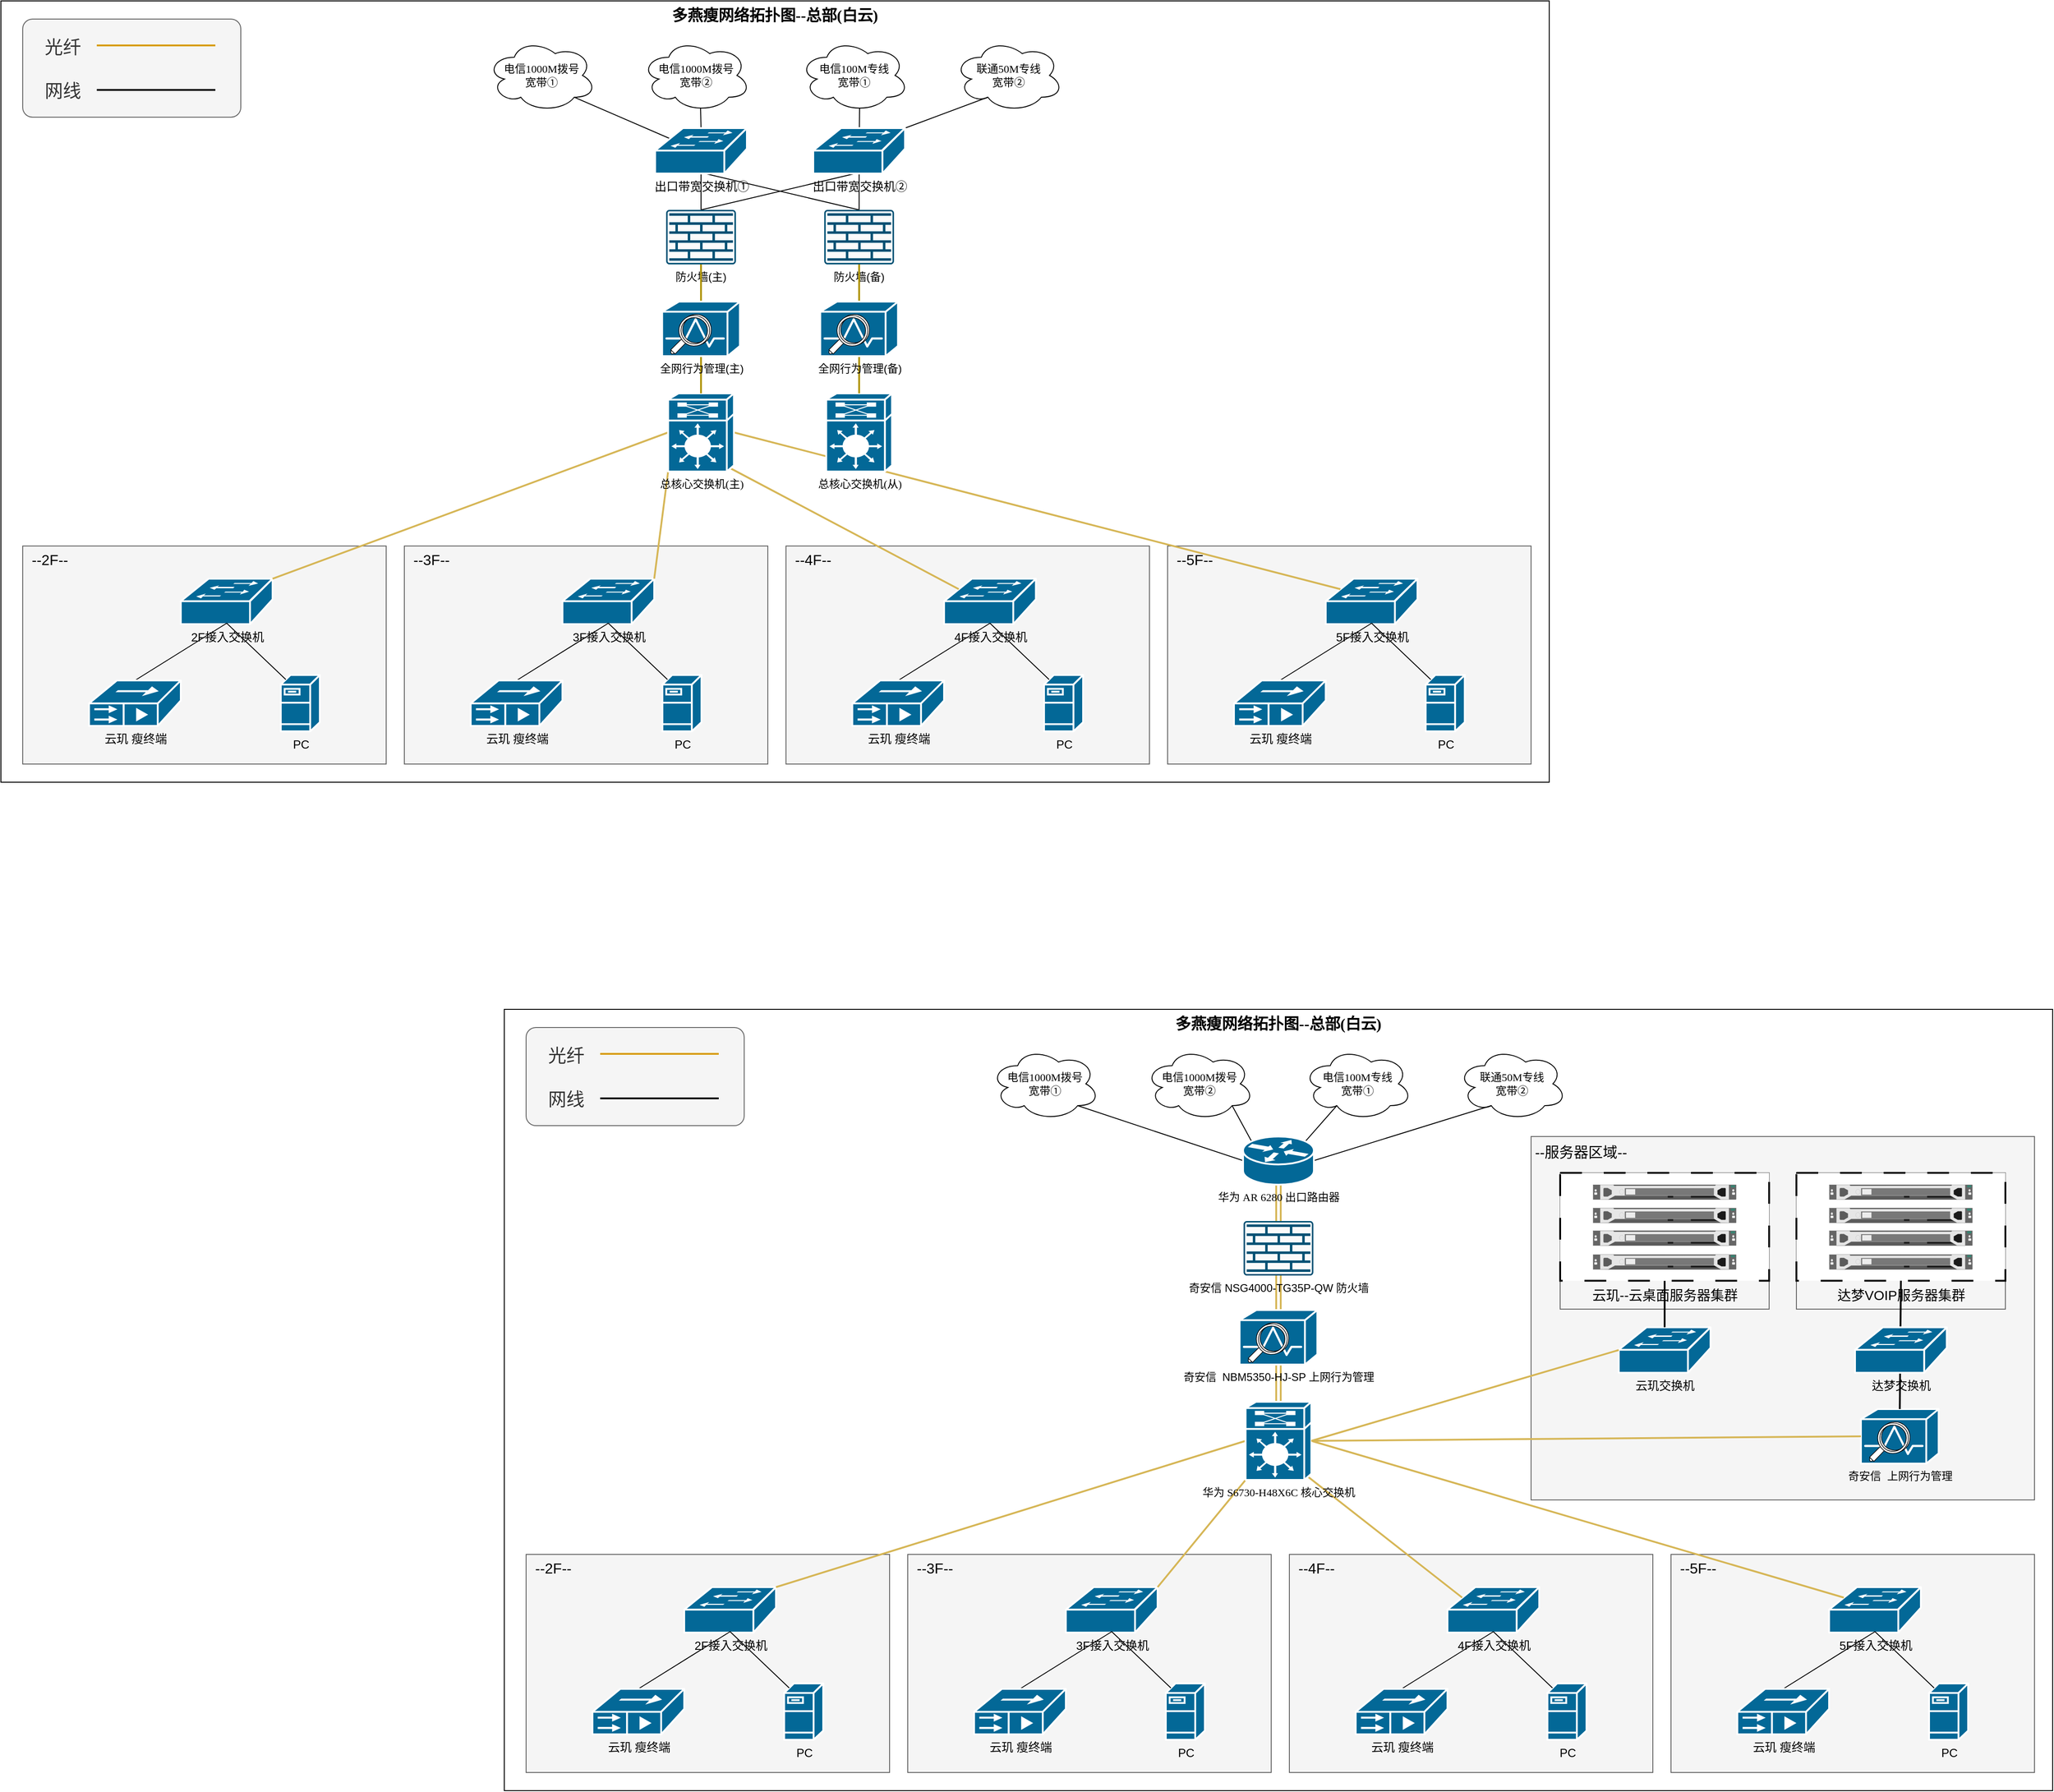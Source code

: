 <mxfile version="21.8.2" type="github">
  <diagram name="Page-1" id="c37626ed-c26b-45fb-9056-f9ebc6bb27b6">
    <mxGraphModel dx="1654" dy="700" grid="1" gridSize="10" guides="1" tooltips="1" connect="1" arrows="1" fold="1" page="1" pageScale="1" pageWidth="1100" pageHeight="850" background="none" math="0" shadow="0">
      <root>
        <mxCell id="0" />
        <mxCell id="1" parent="0" />
        <mxCell id="1c7a67bf8fd3230f-83" value="&lt;font style=&quot;font-size: 17px;&quot;&gt;多燕瘦网络拓扑图--总部(白云)&lt;/font&gt;" style="whiteSpace=wrap;html=1;rounded=0;shadow=0;comic=0;strokeWidth=1;fontFamily=Verdana;fontSize=14;verticalAlign=top;fontStyle=1;" parent="1" vertex="1">
          <mxGeometry x="506" y="50" width="1704" height="860" as="geometry" />
        </mxCell>
        <mxCell id="QDnWGc42BfGMvYn1_fHW-36" value="" style="group" parent="1" vertex="1" connectable="0">
          <mxGeometry x="530" y="650" width="400" height="240" as="geometry" />
        </mxCell>
        <mxCell id="QDnWGc42BfGMvYn1_fHW-24" value="" style="whiteSpace=wrap;html=1;fillColor=#f5f5f5;strokeColor=#666666;fontColor=#333333;" parent="QDnWGc42BfGMvYn1_fHW-36" vertex="1">
          <mxGeometry width="400" height="240" as="geometry" />
        </mxCell>
        <mxCell id="QDnWGc42BfGMvYn1_fHW-25" value="&lt;font style=&quot;font-size: 16px;&quot;&gt;--2F--&lt;/font&gt;" style="text;strokeColor=none;align=center;fillColor=none;html=1;verticalAlign=middle;whiteSpace=wrap;rounded=0;" parent="QDnWGc42BfGMvYn1_fHW-36" vertex="1">
          <mxGeometry width="60" height="30" as="geometry" />
        </mxCell>
        <mxCell id="QDnWGc42BfGMvYn1_fHW-35" value="" style="group" parent="QDnWGc42BfGMvYn1_fHW-36" vertex="1" connectable="0">
          <mxGeometry x="73" y="36" width="254" height="168" as="geometry" />
        </mxCell>
        <mxCell id="QDnWGc42BfGMvYn1_fHW-26" value="2F接入交换机" style="shape=mxgraph.cisco.switches.workgroup_switch;sketch=0;html=1;pointerEvents=1;dashed=0;fillColor=#036897;strokeColor=#ffffff;strokeWidth=2;verticalLabelPosition=bottom;verticalAlign=top;align=center;outlineConnect=0;fontSize=13;" parent="QDnWGc42BfGMvYn1_fHW-35" vertex="1">
          <mxGeometry x="101" width="101" height="50" as="geometry" />
        </mxCell>
        <mxCell id="QDnWGc42BfGMvYn1_fHW-34" style="rounded=0;orthogonalLoop=1;jettySize=auto;html=1;exitX=0.5;exitY=0;exitDx=0;exitDy=0;exitPerimeter=0;endArrow=none;endFill=0;entryX=0.5;entryY=0.98;entryDx=0;entryDy=0;entryPerimeter=0;" parent="QDnWGc42BfGMvYn1_fHW-35" source="QDnWGc42BfGMvYn1_fHW-27" target="QDnWGc42BfGMvYn1_fHW-26" edge="1">
          <mxGeometry relative="1" as="geometry" />
        </mxCell>
        <mxCell id="QDnWGc42BfGMvYn1_fHW-27" value="云玑 瘦终端" style="shape=mxgraph.cisco.misc.umg_series;sketch=0;html=1;pointerEvents=1;dashed=0;fillColor=#036897;strokeColor=#ffffff;strokeWidth=2;verticalLabelPosition=bottom;verticalAlign=top;align=center;outlineConnect=0;fontSize=13;" parent="QDnWGc42BfGMvYn1_fHW-35" vertex="1">
          <mxGeometry y="112" width="101" height="50" as="geometry" />
        </mxCell>
        <mxCell id="QDnWGc42BfGMvYn1_fHW-30" value="PC" style="shape=mxgraph.cisco.servers.fileserver;sketch=0;html=1;pointerEvents=1;dashed=0;fillColor=#036897;strokeColor=#ffffff;strokeWidth=2;verticalLabelPosition=bottom;verticalAlign=top;align=center;outlineConnect=0;fontSize=13;" parent="QDnWGc42BfGMvYn1_fHW-35" vertex="1">
          <mxGeometry x="211" y="106" width="43" height="62" as="geometry" />
        </mxCell>
        <mxCell id="QDnWGc42BfGMvYn1_fHW-33" value="" style="endArrow=none;html=1;rounded=0;entryX=0.5;entryY=0.98;entryDx=0;entryDy=0;entryPerimeter=0;exitX=0.13;exitY=0.08;exitDx=0;exitDy=0;exitPerimeter=0;" parent="QDnWGc42BfGMvYn1_fHW-35" source="QDnWGc42BfGMvYn1_fHW-30" target="QDnWGc42BfGMvYn1_fHW-26" edge="1">
          <mxGeometry width="50" height="50" relative="1" as="geometry">
            <mxPoint x="202" y="170" as="sourcePoint" />
            <mxPoint x="252" y="120" as="targetPoint" />
          </mxGeometry>
        </mxCell>
        <mxCell id="QDnWGc42BfGMvYn1_fHW-37" value="" style="group" parent="1" vertex="1" connectable="0">
          <mxGeometry x="950" y="650" width="400" height="240" as="geometry" />
        </mxCell>
        <mxCell id="QDnWGc42BfGMvYn1_fHW-38" value="" style="whiteSpace=wrap;html=1;fillColor=#f5f5f5;strokeColor=#666666;fontColor=#333333;" parent="QDnWGc42BfGMvYn1_fHW-37" vertex="1">
          <mxGeometry width="400" height="240" as="geometry" />
        </mxCell>
        <mxCell id="QDnWGc42BfGMvYn1_fHW-39" value="&lt;font style=&quot;font-size: 16px;&quot;&gt;--3F--&lt;/font&gt;" style="text;strokeColor=none;align=center;fillColor=none;html=1;verticalAlign=middle;whiteSpace=wrap;rounded=0;" parent="QDnWGc42BfGMvYn1_fHW-37" vertex="1">
          <mxGeometry width="60" height="30" as="geometry" />
        </mxCell>
        <mxCell id="QDnWGc42BfGMvYn1_fHW-40" value="" style="group" parent="QDnWGc42BfGMvYn1_fHW-37" vertex="1" connectable="0">
          <mxGeometry x="73" y="36" width="254" height="168" as="geometry" />
        </mxCell>
        <mxCell id="QDnWGc42BfGMvYn1_fHW-41" value="3F接入交换机" style="shape=mxgraph.cisco.switches.workgroup_switch;sketch=0;html=1;pointerEvents=1;dashed=0;fillColor=#036897;strokeColor=#ffffff;strokeWidth=2;verticalLabelPosition=bottom;verticalAlign=top;align=center;outlineConnect=0;fontSize=13;" parent="QDnWGc42BfGMvYn1_fHW-40" vertex="1">
          <mxGeometry x="101" width="101" height="50" as="geometry" />
        </mxCell>
        <mxCell id="QDnWGc42BfGMvYn1_fHW-42" style="rounded=0;orthogonalLoop=1;jettySize=auto;html=1;exitX=0.5;exitY=0;exitDx=0;exitDy=0;exitPerimeter=0;endArrow=none;endFill=0;entryX=0.5;entryY=0.98;entryDx=0;entryDy=0;entryPerimeter=0;" parent="QDnWGc42BfGMvYn1_fHW-40" source="QDnWGc42BfGMvYn1_fHW-43" target="QDnWGc42BfGMvYn1_fHW-41" edge="1">
          <mxGeometry relative="1" as="geometry" />
        </mxCell>
        <mxCell id="QDnWGc42BfGMvYn1_fHW-43" value="云玑 瘦终端" style="shape=mxgraph.cisco.misc.umg_series;sketch=0;html=1;pointerEvents=1;dashed=0;fillColor=#036897;strokeColor=#ffffff;strokeWidth=2;verticalLabelPosition=bottom;verticalAlign=top;align=center;outlineConnect=0;fontSize=13;" parent="QDnWGc42BfGMvYn1_fHW-40" vertex="1">
          <mxGeometry y="112" width="101" height="50" as="geometry" />
        </mxCell>
        <mxCell id="QDnWGc42BfGMvYn1_fHW-44" value="PC" style="shape=mxgraph.cisco.servers.fileserver;sketch=0;html=1;pointerEvents=1;dashed=0;fillColor=#036897;strokeColor=#ffffff;strokeWidth=2;verticalLabelPosition=bottom;verticalAlign=top;align=center;outlineConnect=0;fontSize=13;" parent="QDnWGc42BfGMvYn1_fHW-40" vertex="1">
          <mxGeometry x="211" y="106" width="43" height="62" as="geometry" />
        </mxCell>
        <mxCell id="QDnWGc42BfGMvYn1_fHW-45" value="" style="endArrow=none;html=1;rounded=0;entryX=0.5;entryY=0.98;entryDx=0;entryDy=0;entryPerimeter=0;exitX=0.13;exitY=0.08;exitDx=0;exitDy=0;exitPerimeter=0;" parent="QDnWGc42BfGMvYn1_fHW-40" source="QDnWGc42BfGMvYn1_fHW-44" target="QDnWGc42BfGMvYn1_fHW-41" edge="1">
          <mxGeometry width="50" height="50" relative="1" as="geometry">
            <mxPoint x="202" y="170" as="sourcePoint" />
            <mxPoint x="252" y="120" as="targetPoint" />
          </mxGeometry>
        </mxCell>
        <mxCell id="QDnWGc42BfGMvYn1_fHW-46" value="" style="group" parent="1" vertex="1" connectable="0">
          <mxGeometry x="1370" y="650" width="400" height="240" as="geometry" />
        </mxCell>
        <mxCell id="QDnWGc42BfGMvYn1_fHW-47" value="" style="whiteSpace=wrap;html=1;fillColor=#f5f5f5;strokeColor=#666666;fontColor=#333333;" parent="QDnWGc42BfGMvYn1_fHW-46" vertex="1">
          <mxGeometry width="400" height="240" as="geometry" />
        </mxCell>
        <mxCell id="QDnWGc42BfGMvYn1_fHW-48" value="&lt;font style=&quot;font-size: 16px;&quot;&gt;--4F--&lt;/font&gt;" style="text;strokeColor=none;align=center;fillColor=none;html=1;verticalAlign=middle;whiteSpace=wrap;rounded=0;" parent="QDnWGc42BfGMvYn1_fHW-46" vertex="1">
          <mxGeometry width="60" height="30" as="geometry" />
        </mxCell>
        <mxCell id="QDnWGc42BfGMvYn1_fHW-49" value="" style="group" parent="QDnWGc42BfGMvYn1_fHW-46" vertex="1" connectable="0">
          <mxGeometry x="73" y="36" width="254" height="168" as="geometry" />
        </mxCell>
        <mxCell id="QDnWGc42BfGMvYn1_fHW-50" value="4F接入交换机" style="shape=mxgraph.cisco.switches.workgroup_switch;sketch=0;html=1;pointerEvents=1;dashed=0;fillColor=#036897;strokeColor=#ffffff;strokeWidth=2;verticalLabelPosition=bottom;verticalAlign=top;align=center;outlineConnect=0;fontSize=13;" parent="QDnWGc42BfGMvYn1_fHW-49" vertex="1">
          <mxGeometry x="101" width="101" height="50" as="geometry" />
        </mxCell>
        <mxCell id="QDnWGc42BfGMvYn1_fHW-51" style="rounded=0;orthogonalLoop=1;jettySize=auto;html=1;exitX=0.5;exitY=0;exitDx=0;exitDy=0;exitPerimeter=0;endArrow=none;endFill=0;entryX=0.5;entryY=0.98;entryDx=0;entryDy=0;entryPerimeter=0;" parent="QDnWGc42BfGMvYn1_fHW-49" source="QDnWGc42BfGMvYn1_fHW-52" target="QDnWGc42BfGMvYn1_fHW-50" edge="1">
          <mxGeometry relative="1" as="geometry" />
        </mxCell>
        <mxCell id="QDnWGc42BfGMvYn1_fHW-52" value="云玑 瘦终端" style="shape=mxgraph.cisco.misc.umg_series;sketch=0;html=1;pointerEvents=1;dashed=0;fillColor=#036897;strokeColor=#ffffff;strokeWidth=2;verticalLabelPosition=bottom;verticalAlign=top;align=center;outlineConnect=0;fontSize=13;" parent="QDnWGc42BfGMvYn1_fHW-49" vertex="1">
          <mxGeometry y="112" width="101" height="50" as="geometry" />
        </mxCell>
        <mxCell id="QDnWGc42BfGMvYn1_fHW-53" value="PC" style="shape=mxgraph.cisco.servers.fileserver;sketch=0;html=1;pointerEvents=1;dashed=0;fillColor=#036897;strokeColor=#ffffff;strokeWidth=2;verticalLabelPosition=bottom;verticalAlign=top;align=center;outlineConnect=0;fontSize=13;" parent="QDnWGc42BfGMvYn1_fHW-49" vertex="1">
          <mxGeometry x="211" y="106" width="43" height="62" as="geometry" />
        </mxCell>
        <mxCell id="QDnWGc42BfGMvYn1_fHW-54" value="" style="endArrow=none;html=1;rounded=0;entryX=0.5;entryY=0.98;entryDx=0;entryDy=0;entryPerimeter=0;exitX=0.13;exitY=0.08;exitDx=0;exitDy=0;exitPerimeter=0;" parent="QDnWGc42BfGMvYn1_fHW-49" source="QDnWGc42BfGMvYn1_fHW-53" target="QDnWGc42BfGMvYn1_fHW-50" edge="1">
          <mxGeometry width="50" height="50" relative="1" as="geometry">
            <mxPoint x="202" y="170" as="sourcePoint" />
            <mxPoint x="252" y="120" as="targetPoint" />
          </mxGeometry>
        </mxCell>
        <mxCell id="QDnWGc42BfGMvYn1_fHW-55" value="" style="group" parent="1" vertex="1" connectable="0">
          <mxGeometry x="1790" y="650" width="400" height="240" as="geometry" />
        </mxCell>
        <mxCell id="QDnWGc42BfGMvYn1_fHW-56" value="" style="whiteSpace=wrap;html=1;fillColor=#f5f5f5;strokeColor=#666666;fontColor=#333333;" parent="QDnWGc42BfGMvYn1_fHW-55" vertex="1">
          <mxGeometry width="400" height="240" as="geometry" />
        </mxCell>
        <mxCell id="QDnWGc42BfGMvYn1_fHW-57" value="&lt;font style=&quot;font-size: 16px;&quot;&gt;--5F--&lt;/font&gt;" style="text;strokeColor=none;align=center;fillColor=none;html=1;verticalAlign=middle;whiteSpace=wrap;rounded=0;" parent="QDnWGc42BfGMvYn1_fHW-55" vertex="1">
          <mxGeometry width="60" height="30" as="geometry" />
        </mxCell>
        <mxCell id="QDnWGc42BfGMvYn1_fHW-58" value="" style="group" parent="QDnWGc42BfGMvYn1_fHW-55" vertex="1" connectable="0">
          <mxGeometry x="73" y="36" width="254" height="168" as="geometry" />
        </mxCell>
        <mxCell id="QDnWGc42BfGMvYn1_fHW-59" value="5F接入交换机" style="shape=mxgraph.cisco.switches.workgroup_switch;sketch=0;html=1;pointerEvents=1;dashed=0;fillColor=#036897;strokeColor=#ffffff;strokeWidth=2;verticalLabelPosition=bottom;verticalAlign=top;align=center;outlineConnect=0;fontSize=13;" parent="QDnWGc42BfGMvYn1_fHW-58" vertex="1">
          <mxGeometry x="101" width="101" height="50" as="geometry" />
        </mxCell>
        <mxCell id="QDnWGc42BfGMvYn1_fHW-60" style="rounded=0;orthogonalLoop=1;jettySize=auto;html=1;exitX=0.5;exitY=0;exitDx=0;exitDy=0;exitPerimeter=0;endArrow=none;endFill=0;entryX=0.5;entryY=0.98;entryDx=0;entryDy=0;entryPerimeter=0;" parent="QDnWGc42BfGMvYn1_fHW-58" source="QDnWGc42BfGMvYn1_fHW-61" target="QDnWGc42BfGMvYn1_fHW-59" edge="1">
          <mxGeometry relative="1" as="geometry" />
        </mxCell>
        <mxCell id="QDnWGc42BfGMvYn1_fHW-61" value="云玑 瘦终端" style="shape=mxgraph.cisco.misc.umg_series;sketch=0;html=1;pointerEvents=1;dashed=0;fillColor=#036897;strokeColor=#ffffff;strokeWidth=2;verticalLabelPosition=bottom;verticalAlign=top;align=center;outlineConnect=0;fontSize=13;" parent="QDnWGc42BfGMvYn1_fHW-58" vertex="1">
          <mxGeometry y="112" width="101" height="50" as="geometry" />
        </mxCell>
        <mxCell id="QDnWGc42BfGMvYn1_fHW-62" value="PC" style="shape=mxgraph.cisco.servers.fileserver;sketch=0;html=1;pointerEvents=1;dashed=0;fillColor=#036897;strokeColor=#ffffff;strokeWidth=2;verticalLabelPosition=bottom;verticalAlign=top;align=center;outlineConnect=0;fontSize=13;" parent="QDnWGc42BfGMvYn1_fHW-58" vertex="1">
          <mxGeometry x="211" y="106" width="43" height="62" as="geometry" />
        </mxCell>
        <mxCell id="QDnWGc42BfGMvYn1_fHW-63" value="" style="endArrow=none;html=1;rounded=0;entryX=0.5;entryY=0.98;entryDx=0;entryDy=0;entryPerimeter=0;exitX=0.13;exitY=0.08;exitDx=0;exitDy=0;exitPerimeter=0;" parent="QDnWGc42BfGMvYn1_fHW-58" source="QDnWGc42BfGMvYn1_fHW-62" target="QDnWGc42BfGMvYn1_fHW-59" edge="1">
          <mxGeometry width="50" height="50" relative="1" as="geometry">
            <mxPoint x="202" y="170" as="sourcePoint" />
            <mxPoint x="252" y="120" as="targetPoint" />
          </mxGeometry>
        </mxCell>
        <mxCell id="QDnWGc42BfGMvYn1_fHW-4" value="" style="group" parent="1" vertex="1" connectable="0">
          <mxGeometry x="1041" y="92" width="634" height="80" as="geometry" />
        </mxCell>
        <mxCell id="1c7a67bf8fd3230f-15" value="电信1000M拨号&lt;br&gt;宽带①" style="ellipse;shape=cloud;whiteSpace=wrap;html=1;rounded=0;shadow=0;comic=0;strokeWidth=1;fontFamily=Verdana;fontSize=12;" parent="QDnWGc42BfGMvYn1_fHW-4" vertex="1">
          <mxGeometry width="120" height="80" as="geometry" />
        </mxCell>
        <mxCell id="QDnWGc42BfGMvYn1_fHW-1" value="电信1000M拨号&lt;br&gt;宽带②" style="ellipse;shape=cloud;whiteSpace=wrap;html=1;rounded=0;shadow=0;comic=0;strokeWidth=1;fontFamily=Verdana;fontSize=12;" parent="QDnWGc42BfGMvYn1_fHW-4" vertex="1">
          <mxGeometry x="170" width="120" height="80" as="geometry" />
        </mxCell>
        <mxCell id="QDnWGc42BfGMvYn1_fHW-2" value="电信100M专线&lt;br&gt;宽带①" style="ellipse;shape=cloud;whiteSpace=wrap;html=1;rounded=0;shadow=0;comic=0;strokeWidth=1;fontFamily=Verdana;fontSize=12;" parent="QDnWGc42BfGMvYn1_fHW-4" vertex="1">
          <mxGeometry x="344" width="120" height="80" as="geometry" />
        </mxCell>
        <mxCell id="QDnWGc42BfGMvYn1_fHW-3" value="联通50M专线&lt;br&gt;宽带②" style="ellipse;shape=cloud;whiteSpace=wrap;html=1;rounded=0;shadow=0;comic=0;strokeWidth=1;fontFamily=Verdana;fontSize=12;" parent="QDnWGc42BfGMvYn1_fHW-4" vertex="1">
          <mxGeometry x="514" width="120" height="80" as="geometry" />
        </mxCell>
        <mxCell id="QDnWGc42BfGMvYn1_fHW-13" style="orthogonalLoop=1;jettySize=auto;html=1;exitX=0.8;exitY=0.8;exitDx=0;exitDy=0;exitPerimeter=0;entryX=0.16;entryY=0.23;entryDx=0;entryDy=0;entryPerimeter=0;strokeWidth=1;strokeColor=default;rounded=0;startArrow=none;startFill=0;endArrow=none;endFill=0;" parent="1" source="1c7a67bf8fd3230f-15" target="5VeJD5BGMnVlJjGSpXp7-97" edge="1">
          <mxGeometry relative="1" as="geometry">
            <mxPoint x="1319" y="216.5" as="targetPoint" />
          </mxGeometry>
        </mxCell>
        <mxCell id="QDnWGc42BfGMvYn1_fHW-14" style="orthogonalLoop=1;jettySize=auto;html=1;exitX=0.55;exitY=0.95;exitDx=0;exitDy=0;exitPerimeter=0;entryX=0.5;entryY=0;entryDx=0;entryDy=0;entryPerimeter=0;strokeWidth=1;strokeColor=default;rounded=0;startArrow=none;startFill=0;endArrow=none;endFill=0;" parent="1" target="5VeJD5BGMnVlJjGSpXp7-97" edge="1">
          <mxGeometry relative="1" as="geometry">
            <mxPoint x="1276" y="168" as="sourcePoint" />
            <mxPoint x="1327.36" y="195.3" as="targetPoint" />
          </mxGeometry>
        </mxCell>
        <mxCell id="QDnWGc42BfGMvYn1_fHW-15" style="orthogonalLoop=1;jettySize=auto;html=1;entryX=0.55;entryY=0.95;entryDx=0;entryDy=0;entryPerimeter=0;strokeWidth=1;strokeColor=default;rounded=0;startArrow=none;startFill=0;endArrow=none;endFill=0;" parent="1" source="5VeJD5BGMnVlJjGSpXp7-98" target="QDnWGc42BfGMvYn1_fHW-2" edge="1">
          <mxGeometry relative="1" as="geometry">
            <mxPoint x="1387.64" y="195.3" as="sourcePoint" />
            <mxPoint x="1339" y="237" as="targetPoint" />
          </mxGeometry>
        </mxCell>
        <mxCell id="QDnWGc42BfGMvYn1_fHW-16" style="orthogonalLoop=1;jettySize=auto;html=1;entryX=0.31;entryY=0.8;entryDx=0;entryDy=0;entryPerimeter=0;strokeWidth=1;strokeColor=default;rounded=0;startArrow=none;startFill=0;endArrow=none;endFill=0;exitX=1;exitY=0;exitDx=0;exitDy=0;exitPerimeter=0;" parent="1" source="5VeJD5BGMnVlJjGSpXp7-98" target="QDnWGc42BfGMvYn1_fHW-3" edge="1">
          <mxGeometry relative="1" as="geometry">
            <mxPoint x="1397" y="216.5" as="sourcePoint" />
            <mxPoint x="1349" y="247" as="targetPoint" />
          </mxGeometry>
        </mxCell>
        <mxCell id="QDnWGc42BfGMvYn1_fHW-67" value="" style="endArrow=none;html=1;rounded=0;entryX=0;entryY=0.5;entryDx=0;entryDy=0;entryPerimeter=0;exitX=1;exitY=0;exitDx=0;exitDy=0;exitPerimeter=0;fillColor=#fff2cc;strokeColor=#d6b656;strokeWidth=2;gradientColor=#ffd966;" parent="1" source="QDnWGc42BfGMvYn1_fHW-26" target="QDnWGc42BfGMvYn1_fHW-21" edge="1">
          <mxGeometry width="50" height="50" relative="1" as="geometry">
            <mxPoint x="1021.57" y="582" as="sourcePoint" />
            <mxPoint x="1021.57" y="343" as="targetPoint" />
          </mxGeometry>
        </mxCell>
        <mxCell id="QDnWGc42BfGMvYn1_fHW-68" value="" style="endArrow=none;html=1;rounded=0;entryX=0;entryY=1;entryDx=0;entryDy=0;entryPerimeter=0;exitX=1;exitY=0;exitDx=0;exitDy=0;exitPerimeter=0;fillColor=#fff2cc;strokeColor=#d6b656;strokeWidth=2;gradientColor=#ffd966;" parent="1" source="QDnWGc42BfGMvYn1_fHW-41" target="QDnWGc42BfGMvYn1_fHW-21" edge="1">
          <mxGeometry width="50" height="50" relative="1" as="geometry">
            <mxPoint x="815" y="696" as="sourcePoint" />
            <mxPoint x="1332" y="578" as="targetPoint" />
          </mxGeometry>
        </mxCell>
        <mxCell id="QDnWGc42BfGMvYn1_fHW-69" value="" style="endArrow=none;html=1;rounded=0;entryX=0.95;entryY=0.96;entryDx=0;entryDy=0;entryPerimeter=0;fillColor=#fff2cc;strokeColor=#d6b656;strokeWidth=2;gradientColor=#ffd966;exitX=0.16;exitY=0.23;exitDx=0;exitDy=0;exitPerimeter=0;" parent="1" source="QDnWGc42BfGMvYn1_fHW-50" target="QDnWGc42BfGMvYn1_fHW-21" edge="1">
          <mxGeometry width="50" height="50" relative="1" as="geometry">
            <mxPoint x="825" y="706" as="sourcePoint" />
            <mxPoint x="1342" y="588" as="targetPoint" />
          </mxGeometry>
        </mxCell>
        <mxCell id="QDnWGc42BfGMvYn1_fHW-70" value="" style="endArrow=none;html=1;rounded=0;entryX=1;entryY=0.5;entryDx=0;entryDy=0;entryPerimeter=0;fillColor=#fff2cc;strokeColor=#d6b656;strokeWidth=2;gradientColor=#ffd966;exitX=0.16;exitY=0.23;exitDx=0;exitDy=0;exitPerimeter=0;" parent="1" source="QDnWGc42BfGMvYn1_fHW-59" target="QDnWGc42BfGMvYn1_fHW-21" edge="1">
          <mxGeometry width="50" height="50" relative="1" as="geometry">
            <mxPoint x="1553" y="686" as="sourcePoint" />
            <mxPoint x="1358" y="568" as="targetPoint" />
          </mxGeometry>
        </mxCell>
        <mxCell id="QDnWGc42BfGMvYn1_fHW-21" value="总核心交换机(主)" style="shape=mxgraph.cisco.misc.route_switch_processor;html=1;dashed=0;fillColor=#036897;strokeColor=#ffffff;strokeWidth=2;verticalLabelPosition=bottom;verticalAlign=top;rounded=0;shadow=0;comic=0;fontFamily=Verdana;fontSize=12;" parent="1" vertex="1">
          <mxGeometry x="1240.3" y="482" width="72.4" height="86" as="geometry" />
        </mxCell>
        <mxCell id="QDnWGc42BfGMvYn1_fHW-72" value="&lt;div style=&quot;&quot;&gt;&lt;span style=&quot;font-size: 20px; background-color: initial;&quot;&gt;&amp;nbsp; &amp;nbsp; 光纤&lt;/span&gt;&lt;/div&gt;&lt;font style=&quot;&quot;&gt;&lt;div style=&quot;&quot;&gt;&lt;span style=&quot;font-size: 20px;&quot;&gt;&lt;br&gt;&lt;/span&gt;&lt;/div&gt;&lt;span style=&quot;font-size: 20px;&quot;&gt;&lt;div style=&quot;&quot;&gt;&lt;span style=&quot;background-color: initial;&quot;&gt;&amp;nbsp; &amp;nbsp; 网线&lt;/span&gt;&lt;/div&gt;&lt;/span&gt;&lt;/font&gt;" style="rounded=1;whiteSpace=wrap;html=1;align=left;arcSize=10;fillColor=#f5f5f5;fontColor=#333333;strokeColor=#666666;" parent="1" vertex="1">
          <mxGeometry x="530" y="70" width="240" height="108" as="geometry" />
        </mxCell>
        <mxCell id="QDnWGc42BfGMvYn1_fHW-73" value="" style="endArrow=none;html=1;rounded=0;exitX=0.255;exitY=0.465;exitDx=0;exitDy=0;exitPerimeter=0;fillColor=#ffcd28;gradientColor=#ffa500;strokeColor=#d79b00;strokeWidth=2;" parent="1" edge="1">
          <mxGeometry width="50" height="50" relative="1" as="geometry">
            <mxPoint x="611.52" y="99.0" as="sourcePoint" />
            <mxPoint x="742" y="99" as="targetPoint" />
          </mxGeometry>
        </mxCell>
        <mxCell id="QDnWGc42BfGMvYn1_fHW-74" value="" style="endArrow=none;html=1;rounded=0;exitX=0.255;exitY=0.465;exitDx=0;exitDy=0;exitPerimeter=0;strokeWidth=2;" parent="1" edge="1">
          <mxGeometry width="50" height="50" relative="1" as="geometry">
            <mxPoint x="611.52" y="148.0" as="sourcePoint" />
            <mxPoint x="742" y="148" as="targetPoint" />
          </mxGeometry>
        </mxCell>
        <mxCell id="5VeJD5BGMnVlJjGSpXp7-1" value="&lt;font style=&quot;font-size: 17px;&quot;&gt;多燕瘦网络拓扑图--总部(白云)&lt;/font&gt;" style="whiteSpace=wrap;html=1;rounded=0;shadow=0;comic=0;strokeWidth=1;fontFamily=Verdana;fontSize=14;verticalAlign=top;fontStyle=1;" vertex="1" parent="1">
          <mxGeometry x="1060" y="1160" width="1704" height="860" as="geometry" />
        </mxCell>
        <mxCell id="5VeJD5BGMnVlJjGSpXp7-2" value="" style="group" vertex="1" connectable="0" parent="1">
          <mxGeometry x="1084" y="1760" width="400" height="240" as="geometry" />
        </mxCell>
        <mxCell id="5VeJD5BGMnVlJjGSpXp7-3" value="" style="whiteSpace=wrap;html=1;fillColor=#f5f5f5;strokeColor=#666666;fontColor=#333333;" vertex="1" parent="5VeJD5BGMnVlJjGSpXp7-2">
          <mxGeometry width="400" height="240" as="geometry" />
        </mxCell>
        <mxCell id="5VeJD5BGMnVlJjGSpXp7-4" value="&lt;font style=&quot;font-size: 16px;&quot;&gt;--2F--&lt;/font&gt;" style="text;strokeColor=none;align=center;fillColor=none;html=1;verticalAlign=middle;whiteSpace=wrap;rounded=0;" vertex="1" parent="5VeJD5BGMnVlJjGSpXp7-2">
          <mxGeometry width="60" height="30" as="geometry" />
        </mxCell>
        <mxCell id="5VeJD5BGMnVlJjGSpXp7-5" value="" style="group" vertex="1" connectable="0" parent="5VeJD5BGMnVlJjGSpXp7-2">
          <mxGeometry x="73" y="36" width="254" height="168" as="geometry" />
        </mxCell>
        <mxCell id="5VeJD5BGMnVlJjGSpXp7-6" value="2F接入交换机" style="shape=mxgraph.cisco.switches.workgroup_switch;sketch=0;html=1;pointerEvents=1;dashed=0;fillColor=#036897;strokeColor=#ffffff;strokeWidth=2;verticalLabelPosition=bottom;verticalAlign=top;align=center;outlineConnect=0;fontSize=13;" vertex="1" parent="5VeJD5BGMnVlJjGSpXp7-5">
          <mxGeometry x="101" width="101" height="50" as="geometry" />
        </mxCell>
        <mxCell id="5VeJD5BGMnVlJjGSpXp7-7" style="rounded=0;orthogonalLoop=1;jettySize=auto;html=1;exitX=0.5;exitY=0;exitDx=0;exitDy=0;exitPerimeter=0;endArrow=none;endFill=0;entryX=0.5;entryY=0.98;entryDx=0;entryDy=0;entryPerimeter=0;" edge="1" parent="5VeJD5BGMnVlJjGSpXp7-5" source="5VeJD5BGMnVlJjGSpXp7-8" target="5VeJD5BGMnVlJjGSpXp7-6">
          <mxGeometry relative="1" as="geometry" />
        </mxCell>
        <mxCell id="5VeJD5BGMnVlJjGSpXp7-8" value="云玑 瘦终端" style="shape=mxgraph.cisco.misc.umg_series;sketch=0;html=1;pointerEvents=1;dashed=0;fillColor=#036897;strokeColor=#ffffff;strokeWidth=2;verticalLabelPosition=bottom;verticalAlign=top;align=center;outlineConnect=0;fontSize=13;" vertex="1" parent="5VeJD5BGMnVlJjGSpXp7-5">
          <mxGeometry y="112" width="101" height="50" as="geometry" />
        </mxCell>
        <mxCell id="5VeJD5BGMnVlJjGSpXp7-9" value="PC" style="shape=mxgraph.cisco.servers.fileserver;sketch=0;html=1;pointerEvents=1;dashed=0;fillColor=#036897;strokeColor=#ffffff;strokeWidth=2;verticalLabelPosition=bottom;verticalAlign=top;align=center;outlineConnect=0;fontSize=13;" vertex="1" parent="5VeJD5BGMnVlJjGSpXp7-5">
          <mxGeometry x="211" y="106" width="43" height="62" as="geometry" />
        </mxCell>
        <mxCell id="5VeJD5BGMnVlJjGSpXp7-10" value="" style="endArrow=none;html=1;rounded=0;entryX=0.5;entryY=0.98;entryDx=0;entryDy=0;entryPerimeter=0;exitX=0.13;exitY=0.08;exitDx=0;exitDy=0;exitPerimeter=0;" edge="1" parent="5VeJD5BGMnVlJjGSpXp7-5" source="5VeJD5BGMnVlJjGSpXp7-9" target="5VeJD5BGMnVlJjGSpXp7-6">
          <mxGeometry width="50" height="50" relative="1" as="geometry">
            <mxPoint x="202" y="170" as="sourcePoint" />
            <mxPoint x="252" y="120" as="targetPoint" />
          </mxGeometry>
        </mxCell>
        <mxCell id="5VeJD5BGMnVlJjGSpXp7-11" value="" style="group" vertex="1" connectable="0" parent="1">
          <mxGeometry x="1504" y="1760" width="400" height="240" as="geometry" />
        </mxCell>
        <mxCell id="5VeJD5BGMnVlJjGSpXp7-12" value="" style="whiteSpace=wrap;html=1;fillColor=#f5f5f5;strokeColor=#666666;fontColor=#333333;" vertex="1" parent="5VeJD5BGMnVlJjGSpXp7-11">
          <mxGeometry width="400" height="240" as="geometry" />
        </mxCell>
        <mxCell id="5VeJD5BGMnVlJjGSpXp7-13" value="&lt;font style=&quot;font-size: 16px;&quot;&gt;--3F--&lt;/font&gt;" style="text;strokeColor=none;align=center;fillColor=none;html=1;verticalAlign=middle;whiteSpace=wrap;rounded=0;" vertex="1" parent="5VeJD5BGMnVlJjGSpXp7-11">
          <mxGeometry width="60" height="30" as="geometry" />
        </mxCell>
        <mxCell id="5VeJD5BGMnVlJjGSpXp7-14" value="" style="group" vertex="1" connectable="0" parent="5VeJD5BGMnVlJjGSpXp7-11">
          <mxGeometry x="73" y="36" width="254" height="168" as="geometry" />
        </mxCell>
        <mxCell id="5VeJD5BGMnVlJjGSpXp7-15" value="3F接入交换机" style="shape=mxgraph.cisco.switches.workgroup_switch;sketch=0;html=1;pointerEvents=1;dashed=0;fillColor=#036897;strokeColor=#ffffff;strokeWidth=2;verticalLabelPosition=bottom;verticalAlign=top;align=center;outlineConnect=0;fontSize=13;" vertex="1" parent="5VeJD5BGMnVlJjGSpXp7-14">
          <mxGeometry x="101" width="101" height="50" as="geometry" />
        </mxCell>
        <mxCell id="5VeJD5BGMnVlJjGSpXp7-16" style="rounded=0;orthogonalLoop=1;jettySize=auto;html=1;exitX=0.5;exitY=0;exitDx=0;exitDy=0;exitPerimeter=0;endArrow=none;endFill=0;entryX=0.5;entryY=0.98;entryDx=0;entryDy=0;entryPerimeter=0;" edge="1" parent="5VeJD5BGMnVlJjGSpXp7-14" source="5VeJD5BGMnVlJjGSpXp7-17" target="5VeJD5BGMnVlJjGSpXp7-15">
          <mxGeometry relative="1" as="geometry" />
        </mxCell>
        <mxCell id="5VeJD5BGMnVlJjGSpXp7-17" value="云玑 瘦终端" style="shape=mxgraph.cisco.misc.umg_series;sketch=0;html=1;pointerEvents=1;dashed=0;fillColor=#036897;strokeColor=#ffffff;strokeWidth=2;verticalLabelPosition=bottom;verticalAlign=top;align=center;outlineConnect=0;fontSize=13;" vertex="1" parent="5VeJD5BGMnVlJjGSpXp7-14">
          <mxGeometry y="112" width="101" height="50" as="geometry" />
        </mxCell>
        <mxCell id="5VeJD5BGMnVlJjGSpXp7-18" value="PC" style="shape=mxgraph.cisco.servers.fileserver;sketch=0;html=1;pointerEvents=1;dashed=0;fillColor=#036897;strokeColor=#ffffff;strokeWidth=2;verticalLabelPosition=bottom;verticalAlign=top;align=center;outlineConnect=0;fontSize=13;" vertex="1" parent="5VeJD5BGMnVlJjGSpXp7-14">
          <mxGeometry x="211" y="106" width="43" height="62" as="geometry" />
        </mxCell>
        <mxCell id="5VeJD5BGMnVlJjGSpXp7-19" value="" style="endArrow=none;html=1;rounded=0;entryX=0.5;entryY=0.98;entryDx=0;entryDy=0;entryPerimeter=0;exitX=0.13;exitY=0.08;exitDx=0;exitDy=0;exitPerimeter=0;" edge="1" parent="5VeJD5BGMnVlJjGSpXp7-14" source="5VeJD5BGMnVlJjGSpXp7-18" target="5VeJD5BGMnVlJjGSpXp7-15">
          <mxGeometry width="50" height="50" relative="1" as="geometry">
            <mxPoint x="202" y="170" as="sourcePoint" />
            <mxPoint x="252" y="120" as="targetPoint" />
          </mxGeometry>
        </mxCell>
        <mxCell id="5VeJD5BGMnVlJjGSpXp7-20" value="" style="group" vertex="1" connectable="0" parent="1">
          <mxGeometry x="1924" y="1760" width="400" height="240" as="geometry" />
        </mxCell>
        <mxCell id="5VeJD5BGMnVlJjGSpXp7-21" value="" style="whiteSpace=wrap;html=1;fillColor=#f5f5f5;strokeColor=#666666;fontColor=#333333;" vertex="1" parent="5VeJD5BGMnVlJjGSpXp7-20">
          <mxGeometry width="400" height="240" as="geometry" />
        </mxCell>
        <mxCell id="5VeJD5BGMnVlJjGSpXp7-22" value="&lt;font style=&quot;font-size: 16px;&quot;&gt;--4F--&lt;/font&gt;" style="text;strokeColor=none;align=center;fillColor=none;html=1;verticalAlign=middle;whiteSpace=wrap;rounded=0;" vertex="1" parent="5VeJD5BGMnVlJjGSpXp7-20">
          <mxGeometry width="60" height="30" as="geometry" />
        </mxCell>
        <mxCell id="5VeJD5BGMnVlJjGSpXp7-23" value="" style="group" vertex="1" connectable="0" parent="5VeJD5BGMnVlJjGSpXp7-20">
          <mxGeometry x="73" y="36" width="254" height="168" as="geometry" />
        </mxCell>
        <mxCell id="5VeJD5BGMnVlJjGSpXp7-24" value="4F接入交换机" style="shape=mxgraph.cisco.switches.workgroup_switch;sketch=0;html=1;pointerEvents=1;dashed=0;fillColor=#036897;strokeColor=#ffffff;strokeWidth=2;verticalLabelPosition=bottom;verticalAlign=top;align=center;outlineConnect=0;fontSize=13;" vertex="1" parent="5VeJD5BGMnVlJjGSpXp7-23">
          <mxGeometry x="101" width="101" height="50" as="geometry" />
        </mxCell>
        <mxCell id="5VeJD5BGMnVlJjGSpXp7-25" style="rounded=0;orthogonalLoop=1;jettySize=auto;html=1;exitX=0.5;exitY=0;exitDx=0;exitDy=0;exitPerimeter=0;endArrow=none;endFill=0;entryX=0.5;entryY=0.98;entryDx=0;entryDy=0;entryPerimeter=0;" edge="1" parent="5VeJD5BGMnVlJjGSpXp7-23" source="5VeJD5BGMnVlJjGSpXp7-26" target="5VeJD5BGMnVlJjGSpXp7-24">
          <mxGeometry relative="1" as="geometry" />
        </mxCell>
        <mxCell id="5VeJD5BGMnVlJjGSpXp7-26" value="云玑 瘦终端" style="shape=mxgraph.cisco.misc.umg_series;sketch=0;html=1;pointerEvents=1;dashed=0;fillColor=#036897;strokeColor=#ffffff;strokeWidth=2;verticalLabelPosition=bottom;verticalAlign=top;align=center;outlineConnect=0;fontSize=13;" vertex="1" parent="5VeJD5BGMnVlJjGSpXp7-23">
          <mxGeometry y="112" width="101" height="50" as="geometry" />
        </mxCell>
        <mxCell id="5VeJD5BGMnVlJjGSpXp7-27" value="PC" style="shape=mxgraph.cisco.servers.fileserver;sketch=0;html=1;pointerEvents=1;dashed=0;fillColor=#036897;strokeColor=#ffffff;strokeWidth=2;verticalLabelPosition=bottom;verticalAlign=top;align=center;outlineConnect=0;fontSize=13;" vertex="1" parent="5VeJD5BGMnVlJjGSpXp7-23">
          <mxGeometry x="211" y="106" width="43" height="62" as="geometry" />
        </mxCell>
        <mxCell id="5VeJD5BGMnVlJjGSpXp7-28" value="" style="endArrow=none;html=1;rounded=0;entryX=0.5;entryY=0.98;entryDx=0;entryDy=0;entryPerimeter=0;exitX=0.13;exitY=0.08;exitDx=0;exitDy=0;exitPerimeter=0;" edge="1" parent="5VeJD5BGMnVlJjGSpXp7-23" source="5VeJD5BGMnVlJjGSpXp7-27" target="5VeJD5BGMnVlJjGSpXp7-24">
          <mxGeometry width="50" height="50" relative="1" as="geometry">
            <mxPoint x="202" y="170" as="sourcePoint" />
            <mxPoint x="252" y="120" as="targetPoint" />
          </mxGeometry>
        </mxCell>
        <mxCell id="5VeJD5BGMnVlJjGSpXp7-29" value="" style="group" vertex="1" connectable="0" parent="1">
          <mxGeometry x="2344" y="1760" width="400" height="240" as="geometry" />
        </mxCell>
        <mxCell id="5VeJD5BGMnVlJjGSpXp7-30" value="" style="whiteSpace=wrap;html=1;fillColor=#f5f5f5;strokeColor=#666666;fontColor=#333333;" vertex="1" parent="5VeJD5BGMnVlJjGSpXp7-29">
          <mxGeometry width="400" height="240" as="geometry" />
        </mxCell>
        <mxCell id="5VeJD5BGMnVlJjGSpXp7-31" value="&lt;font style=&quot;font-size: 16px;&quot;&gt;--5F--&lt;/font&gt;" style="text;strokeColor=none;align=center;fillColor=none;html=1;verticalAlign=middle;whiteSpace=wrap;rounded=0;" vertex="1" parent="5VeJD5BGMnVlJjGSpXp7-29">
          <mxGeometry width="60" height="30" as="geometry" />
        </mxCell>
        <mxCell id="5VeJD5BGMnVlJjGSpXp7-32" value="" style="group" vertex="1" connectable="0" parent="5VeJD5BGMnVlJjGSpXp7-29">
          <mxGeometry x="73" y="36" width="254" height="168" as="geometry" />
        </mxCell>
        <mxCell id="5VeJD5BGMnVlJjGSpXp7-33" value="5F接入交换机" style="shape=mxgraph.cisco.switches.workgroup_switch;sketch=0;html=1;pointerEvents=1;dashed=0;fillColor=#036897;strokeColor=#ffffff;strokeWidth=2;verticalLabelPosition=bottom;verticalAlign=top;align=center;outlineConnect=0;fontSize=13;" vertex="1" parent="5VeJD5BGMnVlJjGSpXp7-32">
          <mxGeometry x="101" width="101" height="50" as="geometry" />
        </mxCell>
        <mxCell id="5VeJD5BGMnVlJjGSpXp7-34" style="rounded=0;orthogonalLoop=1;jettySize=auto;html=1;exitX=0.5;exitY=0;exitDx=0;exitDy=0;exitPerimeter=0;endArrow=none;endFill=0;entryX=0.5;entryY=0.98;entryDx=0;entryDy=0;entryPerimeter=0;" edge="1" parent="5VeJD5BGMnVlJjGSpXp7-32" source="5VeJD5BGMnVlJjGSpXp7-35" target="5VeJD5BGMnVlJjGSpXp7-33">
          <mxGeometry relative="1" as="geometry" />
        </mxCell>
        <mxCell id="5VeJD5BGMnVlJjGSpXp7-35" value="云玑 瘦终端" style="shape=mxgraph.cisco.misc.umg_series;sketch=0;html=1;pointerEvents=1;dashed=0;fillColor=#036897;strokeColor=#ffffff;strokeWidth=2;verticalLabelPosition=bottom;verticalAlign=top;align=center;outlineConnect=0;fontSize=13;" vertex="1" parent="5VeJD5BGMnVlJjGSpXp7-32">
          <mxGeometry y="112" width="101" height="50" as="geometry" />
        </mxCell>
        <mxCell id="5VeJD5BGMnVlJjGSpXp7-36" value="PC" style="shape=mxgraph.cisco.servers.fileserver;sketch=0;html=1;pointerEvents=1;dashed=0;fillColor=#036897;strokeColor=#ffffff;strokeWidth=2;verticalLabelPosition=bottom;verticalAlign=top;align=center;outlineConnect=0;fontSize=13;" vertex="1" parent="5VeJD5BGMnVlJjGSpXp7-32">
          <mxGeometry x="211" y="106" width="43" height="62" as="geometry" />
        </mxCell>
        <mxCell id="5VeJD5BGMnVlJjGSpXp7-37" value="" style="endArrow=none;html=1;rounded=0;entryX=0.5;entryY=0.98;entryDx=0;entryDy=0;entryPerimeter=0;exitX=0.13;exitY=0.08;exitDx=0;exitDy=0;exitPerimeter=0;" edge="1" parent="5VeJD5BGMnVlJjGSpXp7-32" source="5VeJD5BGMnVlJjGSpXp7-36" target="5VeJD5BGMnVlJjGSpXp7-33">
          <mxGeometry width="50" height="50" relative="1" as="geometry">
            <mxPoint x="202" y="170" as="sourcePoint" />
            <mxPoint x="252" y="120" as="targetPoint" />
          </mxGeometry>
        </mxCell>
        <mxCell id="5VeJD5BGMnVlJjGSpXp7-38" value="" style="group" vertex="1" connectable="0" parent="1">
          <mxGeometry x="1595" y="1202" width="634" height="80" as="geometry" />
        </mxCell>
        <mxCell id="5VeJD5BGMnVlJjGSpXp7-39" value="电信1000M拨号&lt;br&gt;宽带①" style="ellipse;shape=cloud;whiteSpace=wrap;html=1;rounded=0;shadow=0;comic=0;strokeWidth=1;fontFamily=Verdana;fontSize=12;" vertex="1" parent="5VeJD5BGMnVlJjGSpXp7-38">
          <mxGeometry width="120" height="80" as="geometry" />
        </mxCell>
        <mxCell id="5VeJD5BGMnVlJjGSpXp7-40" value="电信1000M拨号&lt;br&gt;宽带②" style="ellipse;shape=cloud;whiteSpace=wrap;html=1;rounded=0;shadow=0;comic=0;strokeWidth=1;fontFamily=Verdana;fontSize=12;" vertex="1" parent="5VeJD5BGMnVlJjGSpXp7-38">
          <mxGeometry x="170" width="120" height="80" as="geometry" />
        </mxCell>
        <mxCell id="5VeJD5BGMnVlJjGSpXp7-41" value="电信100M专线&lt;br&gt;宽带①" style="ellipse;shape=cloud;whiteSpace=wrap;html=1;rounded=0;shadow=0;comic=0;strokeWidth=1;fontFamily=Verdana;fontSize=12;" vertex="1" parent="5VeJD5BGMnVlJjGSpXp7-38">
          <mxGeometry x="344" width="120" height="80" as="geometry" />
        </mxCell>
        <mxCell id="5VeJD5BGMnVlJjGSpXp7-42" value="联通50M专线&lt;br&gt;宽带②" style="ellipse;shape=cloud;whiteSpace=wrap;html=1;rounded=0;shadow=0;comic=0;strokeWidth=1;fontFamily=Verdana;fontSize=12;" vertex="1" parent="5VeJD5BGMnVlJjGSpXp7-38">
          <mxGeometry x="514" width="120" height="80" as="geometry" />
        </mxCell>
        <mxCell id="5VeJD5BGMnVlJjGSpXp7-43" style="orthogonalLoop=1;jettySize=auto;html=1;exitX=0.8;exitY=0.8;exitDx=0;exitDy=0;exitPerimeter=0;entryX=0;entryY=0.5;entryDx=0;entryDy=0;entryPerimeter=0;strokeWidth=1;strokeColor=default;rounded=0;startArrow=none;startFill=0;endArrow=none;endFill=0;" edge="1" parent="1" source="5VeJD5BGMnVlJjGSpXp7-39" target="5VeJD5BGMnVlJjGSpXp7-54">
          <mxGeometry relative="1" as="geometry" />
        </mxCell>
        <mxCell id="5VeJD5BGMnVlJjGSpXp7-44" style="orthogonalLoop=1;jettySize=auto;html=1;exitX=0.8;exitY=0.8;exitDx=0;exitDy=0;exitPerimeter=0;entryX=0.12;entryY=0.1;entryDx=0;entryDy=0;entryPerimeter=0;strokeWidth=1;strokeColor=default;rounded=0;startArrow=none;startFill=0;endArrow=none;endFill=0;" edge="1" parent="1" source="5VeJD5BGMnVlJjGSpXp7-40" target="5VeJD5BGMnVlJjGSpXp7-54">
          <mxGeometry relative="1" as="geometry">
            <mxPoint x="1701" y="1276" as="sourcePoint" />
            <mxPoint x="1883" y="1337" as="targetPoint" />
          </mxGeometry>
        </mxCell>
        <mxCell id="5VeJD5BGMnVlJjGSpXp7-45" style="orthogonalLoop=1;jettySize=auto;html=1;exitX=0.88;exitY=0.1;exitDx=0;exitDy=0;exitPerimeter=0;entryX=0.31;entryY=0.8;entryDx=0;entryDy=0;entryPerimeter=0;strokeWidth=1;strokeColor=default;rounded=0;startArrow=none;startFill=0;endArrow=none;endFill=0;" edge="1" parent="1" source="5VeJD5BGMnVlJjGSpXp7-54" target="5VeJD5BGMnVlJjGSpXp7-41">
          <mxGeometry relative="1" as="geometry">
            <mxPoint x="1711" y="1286" as="sourcePoint" />
            <mxPoint x="1893" y="1347" as="targetPoint" />
          </mxGeometry>
        </mxCell>
        <mxCell id="5VeJD5BGMnVlJjGSpXp7-46" style="orthogonalLoop=1;jettySize=auto;html=1;exitX=1;exitY=0.5;exitDx=0;exitDy=0;exitPerimeter=0;entryX=0.31;entryY=0.8;entryDx=0;entryDy=0;entryPerimeter=0;strokeWidth=1;strokeColor=default;rounded=0;startArrow=none;startFill=0;endArrow=none;endFill=0;" edge="1" parent="1" source="5VeJD5BGMnVlJjGSpXp7-54" target="5VeJD5BGMnVlJjGSpXp7-42">
          <mxGeometry relative="1" as="geometry">
            <mxPoint x="1721" y="1296" as="sourcePoint" />
            <mxPoint x="1903" y="1357" as="targetPoint" />
          </mxGeometry>
        </mxCell>
        <mxCell id="5VeJD5BGMnVlJjGSpXp7-47" value="" style="endArrow=none;html=1;rounded=0;entryX=0.5;entryY=1;entryDx=0;entryDy=0;entryPerimeter=0;exitX=0.5;exitY=0;exitDx=0;exitDy=0;exitPerimeter=0;shape=link;fillColor=#fff2cc;strokeColor=#d6b656;strokeWidth=2;gradientColor=#ffd966;" edge="1" parent="1" source="5VeJD5BGMnVlJjGSpXp7-55" target="5VeJD5BGMnVlJjGSpXp7-54">
          <mxGeometry width="50" height="50" relative="1" as="geometry">
            <mxPoint x="1696" y="1520" as="sourcePoint" />
            <mxPoint x="1746" y="1470" as="targetPoint" />
          </mxGeometry>
        </mxCell>
        <mxCell id="5VeJD5BGMnVlJjGSpXp7-48" value="" style="endArrow=none;html=1;rounded=0;entryX=0;entryY=0.5;entryDx=0;entryDy=0;entryPerimeter=0;exitX=1;exitY=0;exitDx=0;exitDy=0;exitPerimeter=0;fillColor=#fff2cc;strokeColor=#d6b656;strokeWidth=2;gradientColor=#ffd966;" edge="1" parent="1" source="5VeJD5BGMnVlJjGSpXp7-6" target="5VeJD5BGMnVlJjGSpXp7-55">
          <mxGeometry width="50" height="50" relative="1" as="geometry">
            <mxPoint x="1575.57" y="1692" as="sourcePoint" />
            <mxPoint x="1575.57" y="1453" as="targetPoint" />
          </mxGeometry>
        </mxCell>
        <mxCell id="5VeJD5BGMnVlJjGSpXp7-49" value="" style="endArrow=none;html=1;rounded=0;entryX=0;entryY=1;entryDx=0;entryDy=0;entryPerimeter=0;exitX=1;exitY=0;exitDx=0;exitDy=0;exitPerimeter=0;fillColor=#fff2cc;strokeColor=#d6b656;strokeWidth=2;gradientColor=#ffd966;" edge="1" parent="1" source="5VeJD5BGMnVlJjGSpXp7-15" target="5VeJD5BGMnVlJjGSpXp7-55">
          <mxGeometry width="50" height="50" relative="1" as="geometry">
            <mxPoint x="1369" y="1806" as="sourcePoint" />
            <mxPoint x="1886" y="1688" as="targetPoint" />
          </mxGeometry>
        </mxCell>
        <mxCell id="5VeJD5BGMnVlJjGSpXp7-50" value="" style="endArrow=none;html=1;rounded=0;entryX=0.95;entryY=0.96;entryDx=0;entryDy=0;entryPerimeter=0;fillColor=#fff2cc;strokeColor=#d6b656;strokeWidth=2;gradientColor=#ffd966;exitX=0.16;exitY=0.23;exitDx=0;exitDy=0;exitPerimeter=0;" edge="1" parent="1" source="5VeJD5BGMnVlJjGSpXp7-24" target="5VeJD5BGMnVlJjGSpXp7-55">
          <mxGeometry width="50" height="50" relative="1" as="geometry">
            <mxPoint x="1379" y="1816" as="sourcePoint" />
            <mxPoint x="1896" y="1698" as="targetPoint" />
          </mxGeometry>
        </mxCell>
        <mxCell id="5VeJD5BGMnVlJjGSpXp7-51" value="" style="endArrow=none;html=1;rounded=0;entryX=1;entryY=0.5;entryDx=0;entryDy=0;entryPerimeter=0;fillColor=#fff2cc;strokeColor=#d6b656;strokeWidth=2;gradientColor=#ffd966;exitX=0.16;exitY=0.23;exitDx=0;exitDy=0;exitPerimeter=0;" edge="1" parent="1" source="5VeJD5BGMnVlJjGSpXp7-33" target="5VeJD5BGMnVlJjGSpXp7-55">
          <mxGeometry width="50" height="50" relative="1" as="geometry">
            <mxPoint x="2107" y="1796" as="sourcePoint" />
            <mxPoint x="1912" y="1678" as="targetPoint" />
          </mxGeometry>
        </mxCell>
        <mxCell id="5VeJD5BGMnVlJjGSpXp7-52" value="奇安信&amp;nbsp;&amp;nbsp;NBM5350-HJ-SP 上网行为管理" style="shape=mxgraph.cisco.misc.detector;sketch=0;html=1;pointerEvents=1;dashed=0;fillColor=#036897;strokeColor=#ffffff;strokeWidth=2;verticalLabelPosition=bottom;verticalAlign=top;align=center;outlineConnect=0;" vertex="1" parent="1">
          <mxGeometry x="1869.22" y="1491" width="85.56" height="60" as="geometry" />
        </mxCell>
        <mxCell id="5VeJD5BGMnVlJjGSpXp7-53" value="奇安信&amp;nbsp;NSG4000-TG35P-QW 防火墙" style="sketch=0;points=[[0.015,0.015,0],[0.985,0.015,0],[0.985,0.985,0],[0.015,0.985,0],[0.25,0,0],[0.5,0,0],[0.75,0,0],[1,0.25,0],[1,0.5,0],[1,0.75,0],[0.75,1,0],[0.5,1,0],[0.25,1,0],[0,0.75,0],[0,0.5,0],[0,0.25,0]];verticalLabelPosition=bottom;html=1;verticalAlign=top;aspect=fixed;align=center;pointerEvents=1;shape=mxgraph.cisco19.rect;prIcon=firewall;fillColor=#FAFAFA;strokeColor=#005073;" vertex="1" parent="1">
          <mxGeometry x="1873.6" y="1393" width="76.8" height="60" as="geometry" />
        </mxCell>
        <mxCell id="5VeJD5BGMnVlJjGSpXp7-54" value="华为 AR 6280 出口路由器" style="shape=mxgraph.cisco.routers.router;html=1;dashed=0;fillColor=#036897;strokeColor=#ffffff;strokeWidth=2;verticalLabelPosition=bottom;verticalAlign=top;rounded=0;shadow=0;comic=0;fontFamily=Verdana;fontSize=12;" vertex="1" parent="1">
          <mxGeometry x="1873" y="1300" width="78" height="53" as="geometry" />
        </mxCell>
        <mxCell id="5VeJD5BGMnVlJjGSpXp7-55" value="华为&amp;nbsp;S6730-H48X6C 核心交换机" style="shape=mxgraph.cisco.misc.route_switch_processor;html=1;dashed=0;fillColor=#036897;strokeColor=#ffffff;strokeWidth=2;verticalLabelPosition=bottom;verticalAlign=top;rounded=0;shadow=0;comic=0;fontFamily=Verdana;fontSize=12;" vertex="1" parent="1">
          <mxGeometry x="1875.8" y="1592" width="72.4" height="86" as="geometry" />
        </mxCell>
        <mxCell id="5VeJD5BGMnVlJjGSpXp7-56" value="&lt;div style=&quot;&quot;&gt;&lt;span style=&quot;font-size: 20px; background-color: initial;&quot;&gt;&amp;nbsp; &amp;nbsp; 光纤&lt;/span&gt;&lt;/div&gt;&lt;font style=&quot;&quot;&gt;&lt;div style=&quot;&quot;&gt;&lt;span style=&quot;font-size: 20px;&quot;&gt;&lt;br&gt;&lt;/span&gt;&lt;/div&gt;&lt;span style=&quot;font-size: 20px;&quot;&gt;&lt;div style=&quot;&quot;&gt;&lt;span style=&quot;background-color: initial;&quot;&gt;&amp;nbsp; &amp;nbsp; 网线&lt;/span&gt;&lt;/div&gt;&lt;/span&gt;&lt;/font&gt;" style="rounded=1;whiteSpace=wrap;html=1;align=left;arcSize=10;fillColor=#f5f5f5;fontColor=#333333;strokeColor=#666666;" vertex="1" parent="1">
          <mxGeometry x="1084" y="1180" width="240" height="108" as="geometry" />
        </mxCell>
        <mxCell id="5VeJD5BGMnVlJjGSpXp7-57" value="" style="endArrow=none;html=1;rounded=0;exitX=0.255;exitY=0.465;exitDx=0;exitDy=0;exitPerimeter=0;fillColor=#ffcd28;gradientColor=#ffa500;strokeColor=#d79b00;strokeWidth=2;" edge="1" parent="1">
          <mxGeometry width="50" height="50" relative="1" as="geometry">
            <mxPoint x="1165.52" y="1209" as="sourcePoint" />
            <mxPoint x="1296" y="1209" as="targetPoint" />
          </mxGeometry>
        </mxCell>
        <mxCell id="5VeJD5BGMnVlJjGSpXp7-58" value="" style="endArrow=none;html=1;rounded=0;exitX=0.255;exitY=0.465;exitDx=0;exitDy=0;exitPerimeter=0;strokeWidth=2;" edge="1" parent="1">
          <mxGeometry width="50" height="50" relative="1" as="geometry">
            <mxPoint x="1165.52" y="1258" as="sourcePoint" />
            <mxPoint x="1296" y="1258" as="targetPoint" />
          </mxGeometry>
        </mxCell>
        <mxCell id="5VeJD5BGMnVlJjGSpXp7-92" value="" style="group" vertex="1" connectable="0" parent="1">
          <mxGeometry x="2190" y="1300" width="554" height="400" as="geometry" />
        </mxCell>
        <mxCell id="5VeJD5BGMnVlJjGSpXp7-67" value="" style="whiteSpace=wrap;html=1;fillColor=#f5f5f5;strokeColor=#666666;fontColor=#333333;" vertex="1" parent="5VeJD5BGMnVlJjGSpXp7-92">
          <mxGeometry width="554" height="400" as="geometry" />
        </mxCell>
        <mxCell id="5VeJD5BGMnVlJjGSpXp7-68" value="&lt;font style=&quot;font-size: 16px;&quot;&gt;--服务器区域--&lt;/font&gt;" style="text;strokeColor=none;align=center;fillColor=none;html=1;verticalAlign=middle;whiteSpace=wrap;rounded=0;" vertex="1" parent="5VeJD5BGMnVlJjGSpXp7-92">
          <mxGeometry width="110" height="34.286" as="geometry" />
        </mxCell>
        <mxCell id="5VeJD5BGMnVlJjGSpXp7-85" value="奇安信&amp;nbsp; 上网行为管理" style="shape=mxgraph.cisco.misc.detector;sketch=0;html=1;pointerEvents=1;dashed=0;fillColor=#036897;strokeColor=#ffffff;strokeWidth=2;verticalLabelPosition=bottom;verticalAlign=top;align=center;outlineConnect=0;container=0;" vertex="1" parent="5VeJD5BGMnVlJjGSpXp7-92">
          <mxGeometry x="363" y="300" width="85.56" height="60" as="geometry" />
        </mxCell>
        <mxCell id="5VeJD5BGMnVlJjGSpXp7-76" value="" style="group;fillColor=#f5f5f5;fontColor=#333333;strokeColor=#666666;container=0;" vertex="1" connectable="0" parent="5VeJD5BGMnVlJjGSpXp7-92">
          <mxGeometry x="32" y="40" width="230" height="150" as="geometry" />
        </mxCell>
        <mxCell id="5VeJD5BGMnVlJjGSpXp7-65" value="" style="group;fillColor=#f5f5f5;fontColor=#333333;strokeColor=#666666;container=0;" vertex="1" connectable="0" parent="5VeJD5BGMnVlJjGSpXp7-92">
          <mxGeometry x="292" y="40" width="230" height="150" as="geometry" />
        </mxCell>
        <mxCell id="5VeJD5BGMnVlJjGSpXp7-90" value="云玑交换机" style="shape=mxgraph.cisco.switches.workgroup_switch;sketch=0;html=1;pointerEvents=1;dashed=0;fillColor=#036897;strokeColor=#ffffff;strokeWidth=2;verticalLabelPosition=bottom;verticalAlign=top;align=center;outlineConnect=0;fontSize=13;container=0;" vertex="1" parent="5VeJD5BGMnVlJjGSpXp7-92">
          <mxGeometry x="96.5" y="210" width="101" height="50" as="geometry" />
        </mxCell>
        <mxCell id="5VeJD5BGMnVlJjGSpXp7-94" style="edgeStyle=none;rounded=0;orthogonalLoop=1;jettySize=auto;html=1;exitX=0.5;exitY=0;exitDx=0;exitDy=0;entryX=0.5;entryY=0;entryDx=0;entryDy=0;entryPerimeter=0;endArrow=none;endFill=0;strokeWidth=2;" edge="1" parent="5VeJD5BGMnVlJjGSpXp7-92" source="5VeJD5BGMnVlJjGSpXp7-82" target="5VeJD5BGMnVlJjGSpXp7-90">
          <mxGeometry relative="1" as="geometry">
            <mxPoint x="107" y="245" as="sourcePoint" />
            <mxPoint x="-232" y="345" as="targetPoint" />
          </mxGeometry>
        </mxCell>
        <mxCell id="5VeJD5BGMnVlJjGSpXp7-77" value="" style="rounded=0;whiteSpace=wrap;html=1;dashed=1;dashPattern=12 12;strokeWidth=2;container=0;" vertex="1" parent="5VeJD5BGMnVlJjGSpXp7-92">
          <mxGeometry x="32" y="40" width="230" height="118.75" as="geometry" />
        </mxCell>
        <mxCell id="5VeJD5BGMnVlJjGSpXp7-78" value="" style="html=1;verticalLabelPosition=bottom;verticalAlign=top;outlineConnect=0;shadow=0;dashed=0;shape=mxgraph.rack.hpe_aruba.security.aruba_clearpass_c2000_front;container=0;" vertex="1" parent="5VeJD5BGMnVlJjGSpXp7-92">
          <mxGeometry x="68.378" y="53.125" width="157.25" height="16.25" as="geometry" />
        </mxCell>
        <mxCell id="5VeJD5BGMnVlJjGSpXp7-79" value="" style="html=1;verticalLabelPosition=bottom;verticalAlign=top;outlineConnect=0;shadow=0;dashed=0;shape=mxgraph.rack.hpe_aruba.security.aruba_clearpass_c2000_front;container=0;" vertex="1" parent="5VeJD5BGMnVlJjGSpXp7-92">
          <mxGeometry x="68.378" y="78.75" width="157.25" height="16.25" as="geometry" />
        </mxCell>
        <mxCell id="5VeJD5BGMnVlJjGSpXp7-80" value="" style="html=1;verticalLabelPosition=bottom;verticalAlign=top;outlineConnect=0;shadow=0;dashed=0;shape=mxgraph.rack.hpe_aruba.security.aruba_clearpass_c2000_front;container=0;" vertex="1" parent="5VeJD5BGMnVlJjGSpXp7-92">
          <mxGeometry x="68.378" y="103.75" width="157.25" height="16.25" as="geometry" />
        </mxCell>
        <mxCell id="5VeJD5BGMnVlJjGSpXp7-81" value="" style="html=1;verticalLabelPosition=bottom;verticalAlign=top;outlineConnect=0;shadow=0;dashed=0;shape=mxgraph.rack.hpe_aruba.security.aruba_clearpass_c2000_front;container=0;" vertex="1" parent="5VeJD5BGMnVlJjGSpXp7-92">
          <mxGeometry x="68.378" y="130" width="157.25" height="16.25" as="geometry" />
        </mxCell>
        <mxCell id="5VeJD5BGMnVlJjGSpXp7-82" value="&lt;font style=&quot;font-size: 15px;&quot;&gt;云玑--云桌面服务器集群&lt;/font&gt;" style="text;strokeColor=none;align=center;fillColor=none;html=1;verticalAlign=middle;whiteSpace=wrap;rounded=0;container=0;" vertex="1" parent="5VeJD5BGMnVlJjGSpXp7-92">
          <mxGeometry x="60.75" y="158.75" width="172.5" height="31.25" as="geometry" />
        </mxCell>
        <mxCell id="5VeJD5BGMnVlJjGSpXp7-59" value="" style="rounded=0;whiteSpace=wrap;html=1;dashed=1;dashPattern=12 12;strokeWidth=2;container=0;" vertex="1" parent="5VeJD5BGMnVlJjGSpXp7-92">
          <mxGeometry x="292" y="40" width="230" height="118.75" as="geometry" />
        </mxCell>
        <mxCell id="5VeJD5BGMnVlJjGSpXp7-60" value="" style="html=1;verticalLabelPosition=bottom;verticalAlign=top;outlineConnect=0;shadow=0;dashed=0;shape=mxgraph.rack.hpe_aruba.security.aruba_clearpass_c2000_front;container=0;" vertex="1" parent="5VeJD5BGMnVlJjGSpXp7-92">
          <mxGeometry x="328.378" y="53.125" width="157.25" height="16.25" as="geometry" />
        </mxCell>
        <mxCell id="5VeJD5BGMnVlJjGSpXp7-61" value="" style="html=1;verticalLabelPosition=bottom;verticalAlign=top;outlineConnect=0;shadow=0;dashed=0;shape=mxgraph.rack.hpe_aruba.security.aruba_clearpass_c2000_front;container=0;" vertex="1" parent="5VeJD5BGMnVlJjGSpXp7-92">
          <mxGeometry x="328.378" y="78.75" width="157.25" height="16.25" as="geometry" />
        </mxCell>
        <mxCell id="5VeJD5BGMnVlJjGSpXp7-62" value="" style="html=1;verticalLabelPosition=bottom;verticalAlign=top;outlineConnect=0;shadow=0;dashed=0;shape=mxgraph.rack.hpe_aruba.security.aruba_clearpass_c2000_front;container=0;" vertex="1" parent="5VeJD5BGMnVlJjGSpXp7-92">
          <mxGeometry x="328.378" y="103.75" width="157.25" height="16.25" as="geometry" />
        </mxCell>
        <mxCell id="5VeJD5BGMnVlJjGSpXp7-63" value="" style="html=1;verticalLabelPosition=bottom;verticalAlign=top;outlineConnect=0;shadow=0;dashed=0;shape=mxgraph.rack.hpe_aruba.security.aruba_clearpass_c2000_front;container=0;" vertex="1" parent="5VeJD5BGMnVlJjGSpXp7-92">
          <mxGeometry x="328.378" y="130" width="157.25" height="16.25" as="geometry" />
        </mxCell>
        <mxCell id="5VeJD5BGMnVlJjGSpXp7-64" value="&lt;span style=&quot;font-size: 15px;&quot;&gt;达梦VOIP服务器集群&lt;/span&gt;" style="text;strokeColor=none;align=center;fillColor=none;html=1;verticalAlign=middle;whiteSpace=wrap;rounded=0;container=0;" vertex="1" parent="5VeJD5BGMnVlJjGSpXp7-92">
          <mxGeometry x="320.75" y="158.75" width="172.5" height="31.25" as="geometry" />
        </mxCell>
        <mxCell id="5VeJD5BGMnVlJjGSpXp7-96" style="edgeStyle=none;rounded=0;orthogonalLoop=1;jettySize=auto;html=1;exitX=0.5;exitY=0;exitDx=0;exitDy=0;entryX=0.5;entryY=0;entryDx=0;entryDy=0;entryPerimeter=0;endArrow=none;endFill=0;strokeWidth=2;" edge="1" parent="5VeJD5BGMnVlJjGSpXp7-92" source="5VeJD5BGMnVlJjGSpXp7-64" target="5VeJD5BGMnVlJjGSpXp7-85">
          <mxGeometry relative="1" as="geometry">
            <mxPoint x="157" y="169" as="sourcePoint" />
            <mxPoint x="157" y="220" as="targetPoint" />
          </mxGeometry>
        </mxCell>
        <mxCell id="5VeJD5BGMnVlJjGSpXp7-91" value="达梦交换机" style="shape=mxgraph.cisco.switches.workgroup_switch;sketch=0;html=1;pointerEvents=1;dashed=0;fillColor=#036897;strokeColor=#ffffff;strokeWidth=2;verticalLabelPosition=bottom;verticalAlign=top;align=center;outlineConnect=0;fontSize=13;container=0;" vertex="1" parent="5VeJD5BGMnVlJjGSpXp7-92">
          <mxGeometry x="356.5" y="210" width="101" height="50" as="geometry" />
        </mxCell>
        <mxCell id="5VeJD5BGMnVlJjGSpXp7-86" style="edgeStyle=none;rounded=0;orthogonalLoop=1;jettySize=auto;html=1;exitX=0;exitY=0.5;exitDx=0;exitDy=0;entryX=1;entryY=0.5;entryDx=0;entryDy=0;entryPerimeter=0;endArrow=none;endFill=0;fillColor=#fff2cc;strokeColor=#d6b656;strokeWidth=2;gradientColor=#ffd966;exitPerimeter=0;" edge="1" parent="1" source="5VeJD5BGMnVlJjGSpXp7-90" target="5VeJD5BGMnVlJjGSpXp7-55">
          <mxGeometry relative="1" as="geometry" />
        </mxCell>
        <mxCell id="5VeJD5BGMnVlJjGSpXp7-95" style="edgeStyle=none;rounded=0;orthogonalLoop=1;jettySize=auto;html=1;entryX=1;entryY=0.5;entryDx=0;entryDy=0;entryPerimeter=0;endArrow=none;endFill=0;fillColor=#fff2cc;strokeColor=#d6b656;strokeWidth=2;gradientColor=#ffd966;exitX=0;exitY=0.5;exitDx=0;exitDy=0;exitPerimeter=0;" edge="1" parent="1" source="5VeJD5BGMnVlJjGSpXp7-85" target="5VeJD5BGMnVlJjGSpXp7-55">
          <mxGeometry relative="1" as="geometry">
            <mxPoint x="2297" y="1545" as="sourcePoint" />
            <mxPoint x="1958" y="1645" as="targetPoint" />
          </mxGeometry>
        </mxCell>
        <mxCell id="5VeJD5BGMnVlJjGSpXp7-103" style="orthogonalLoop=1;jettySize=auto;html=1;exitX=0.5;exitY=0.98;exitDx=0;exitDy=0;exitPerimeter=0;entryX=0.5;entryY=0;entryDx=0;entryDy=0;entryPerimeter=0;strokeWidth=1;strokeColor=default;rounded=0;startArrow=none;startFill=0;endArrow=none;endFill=0;" edge="1" parent="1" source="5VeJD5BGMnVlJjGSpXp7-97" target="QDnWGc42BfGMvYn1_fHW-19">
          <mxGeometry relative="1" as="geometry">
            <mxPoint x="1147" y="166" as="sourcePoint" />
            <mxPoint x="1252" y="211" as="targetPoint" />
          </mxGeometry>
        </mxCell>
        <mxCell id="5VeJD5BGMnVlJjGSpXp7-104" style="orthogonalLoop=1;jettySize=auto;html=1;exitX=0.5;exitY=0;exitDx=0;exitDy=0;exitPerimeter=0;strokeWidth=1;strokeColor=default;rounded=0;startArrow=none;startFill=0;endArrow=none;endFill=0;entryX=0.5;entryY=0.98;entryDx=0;entryDy=0;entryPerimeter=0;" edge="1" parent="1" source="5VeJD5BGMnVlJjGSpXp7-100" target="5VeJD5BGMnVlJjGSpXp7-97">
          <mxGeometry relative="1" as="geometry">
            <mxPoint x="1137" y="156" as="sourcePoint" />
            <mxPoint x="1280" y="240" as="targetPoint" />
          </mxGeometry>
        </mxCell>
        <mxCell id="5VeJD5BGMnVlJjGSpXp7-105" style="orthogonalLoop=1;jettySize=auto;html=1;exitX=0.5;exitY=0.98;exitDx=0;exitDy=0;exitPerimeter=0;entryX=0.5;entryY=0;entryDx=0;entryDy=0;entryPerimeter=0;strokeWidth=1;strokeColor=default;rounded=0;startArrow=none;startFill=0;endArrow=none;endFill=0;" edge="1" parent="1" source="5VeJD5BGMnVlJjGSpXp7-98" target="5VeJD5BGMnVlJjGSpXp7-100">
          <mxGeometry relative="1" as="geometry">
            <mxPoint x="1287" y="249" as="sourcePoint" />
            <mxPoint x="1286" y="290" as="targetPoint" />
          </mxGeometry>
        </mxCell>
        <mxCell id="5VeJD5BGMnVlJjGSpXp7-106" style="orthogonalLoop=1;jettySize=auto;html=1;exitX=0.5;exitY=0.98;exitDx=0;exitDy=0;exitPerimeter=0;entryX=0.5;entryY=0;entryDx=0;entryDy=0;entryPerimeter=0;strokeWidth=1;strokeColor=default;rounded=0;startArrow=none;startFill=0;endArrow=none;endFill=0;" edge="1" parent="1" source="5VeJD5BGMnVlJjGSpXp7-98" target="QDnWGc42BfGMvYn1_fHW-19">
          <mxGeometry relative="1" as="geometry">
            <mxPoint x="1297" y="259" as="sourcePoint" />
            <mxPoint x="1296" y="300" as="targetPoint" />
          </mxGeometry>
        </mxCell>
        <mxCell id="QDnWGc42BfGMvYn1_fHW-19" value="防火墙(主)" style="sketch=0;points=[[0.015,0.015,0],[0.985,0.015,0],[0.985,0.985,0],[0.015,0.985,0],[0.25,0,0],[0.5,0,0],[0.75,0,0],[1,0.25,0],[1,0.5,0],[1,0.75,0],[0.75,1,0],[0.5,1,0],[0.25,1,0],[0,0.75,0],[0,0.5,0],[0,0.25,0]];verticalLabelPosition=bottom;html=1;verticalAlign=top;aspect=fixed;align=center;pointerEvents=1;shape=mxgraph.cisco19.rect;prIcon=firewall;fillColor=#FAFAFA;strokeColor=#005073;" parent="1" vertex="1">
          <mxGeometry x="1238.1" y="280" width="76.8" height="60" as="geometry" />
        </mxCell>
        <mxCell id="5VeJD5BGMnVlJjGSpXp7-97" value="出口带宽交换机①" style="shape=mxgraph.cisco.switches.workgroup_switch;sketch=0;html=1;pointerEvents=1;dashed=0;fillColor=#036897;strokeColor=#ffffff;strokeWidth=2;verticalLabelPosition=bottom;verticalAlign=top;align=center;outlineConnect=0;fontSize=13;" vertex="1" parent="1">
          <mxGeometry x="1226" y="190" width="101" height="50" as="geometry" />
        </mxCell>
        <mxCell id="5VeJD5BGMnVlJjGSpXp7-98" value="出口带宽交换机②" style="shape=mxgraph.cisco.switches.workgroup_switch;sketch=0;html=1;pointerEvents=1;dashed=0;fillColor=#036897;strokeColor=#ffffff;strokeWidth=2;verticalLabelPosition=bottom;verticalAlign=top;align=center;outlineConnect=0;fontSize=13;" vertex="1" parent="1">
          <mxGeometry x="1400" y="190" width="101" height="50" as="geometry" />
        </mxCell>
        <mxCell id="5VeJD5BGMnVlJjGSpXp7-100" value="防火墙(备)" style="sketch=0;points=[[0.015,0.015,0],[0.985,0.015,0],[0.985,0.985,0],[0.015,0.985,0],[0.25,0,0],[0.5,0,0],[0.75,0,0],[1,0.25,0],[1,0.5,0],[1,0.75,0],[0.75,1,0],[0.5,1,0],[0.25,1,0],[0,0.75,0],[0,0.5,0],[0,0.25,0]];verticalLabelPosition=bottom;html=1;verticalAlign=top;aspect=fixed;align=center;pointerEvents=1;shape=mxgraph.cisco19.rect;prIcon=firewall;fillColor=#FAFAFA;strokeColor=#005073;" vertex="1" parent="1">
          <mxGeometry x="1412.1" y="280" width="76.8" height="60" as="geometry" />
        </mxCell>
        <mxCell id="5VeJD5BGMnVlJjGSpXp7-111" value="总核心交换机(从)" style="shape=mxgraph.cisco.misc.route_switch_processor;html=1;dashed=0;fillColor=#036897;strokeColor=#ffffff;strokeWidth=2;verticalLabelPosition=bottom;verticalAlign=top;rounded=0;shadow=0;comic=0;fontFamily=Verdana;fontSize=12;" vertex="1" parent="1">
          <mxGeometry x="1414.3" y="482" width="72.4" height="86" as="geometry" />
        </mxCell>
        <mxCell id="5VeJD5BGMnVlJjGSpXp7-112" style="orthogonalLoop=1;jettySize=auto;html=1;exitX=0.5;exitY=1;exitDx=0;exitDy=0;exitPerimeter=0;entryX=0.5;entryY=0;entryDx=0;entryDy=0;entryPerimeter=0;strokeWidth=2;strokeColor=#B09500;rounded=0;startArrow=none;startFill=0;endArrow=none;endFill=0;fillColor=#e3c800;" edge="1" parent="1" source="QDnWGc42BfGMvYn1_fHW-19" target="QDnWGc42BfGMvYn1_fHW-21">
          <mxGeometry relative="1" as="geometry">
            <mxPoint x="1287" y="249" as="sourcePoint" />
            <mxPoint x="1286" y="290" as="targetPoint" />
          </mxGeometry>
        </mxCell>
        <mxCell id="5VeJD5BGMnVlJjGSpXp7-113" style="orthogonalLoop=1;jettySize=auto;html=1;exitX=0.5;exitY=1;exitDx=0;exitDy=0;exitPerimeter=0;entryX=0.5;entryY=0;entryDx=0;entryDy=0;entryPerimeter=0;strokeWidth=2;strokeColor=#B09500;rounded=0;startArrow=none;startFill=0;endArrow=none;endFill=0;fillColor=#e3c800;" edge="1" parent="1" source="5VeJD5BGMnVlJjGSpXp7-100" target="5VeJD5BGMnVlJjGSpXp7-111">
          <mxGeometry relative="1" as="geometry">
            <mxPoint x="1286" y="350" as="sourcePoint" />
            <mxPoint x="1287" y="492" as="targetPoint" />
          </mxGeometry>
        </mxCell>
        <mxCell id="QDnWGc42BfGMvYn1_fHW-20" value="全网行为管理(主)" style="shape=mxgraph.cisco.misc.detector;sketch=0;html=1;pointerEvents=1;dashed=0;fillColor=#036897;strokeColor=#ffffff;strokeWidth=2;verticalLabelPosition=bottom;verticalAlign=top;align=center;outlineConnect=0;" parent="1" vertex="1">
          <mxGeometry x="1233.72" y="381" width="85.56" height="60" as="geometry" />
        </mxCell>
        <mxCell id="5VeJD5BGMnVlJjGSpXp7-109" value="全网行为管理(备)" style="shape=mxgraph.cisco.misc.detector;sketch=0;html=1;pointerEvents=1;dashed=0;fillColor=#036897;strokeColor=#ffffff;strokeWidth=2;verticalLabelPosition=bottom;verticalAlign=top;align=center;outlineConnect=0;" vertex="1" parent="1">
          <mxGeometry x="1407.72" y="381" width="85.56" height="60" as="geometry" />
        </mxCell>
      </root>
    </mxGraphModel>
  </diagram>
</mxfile>

